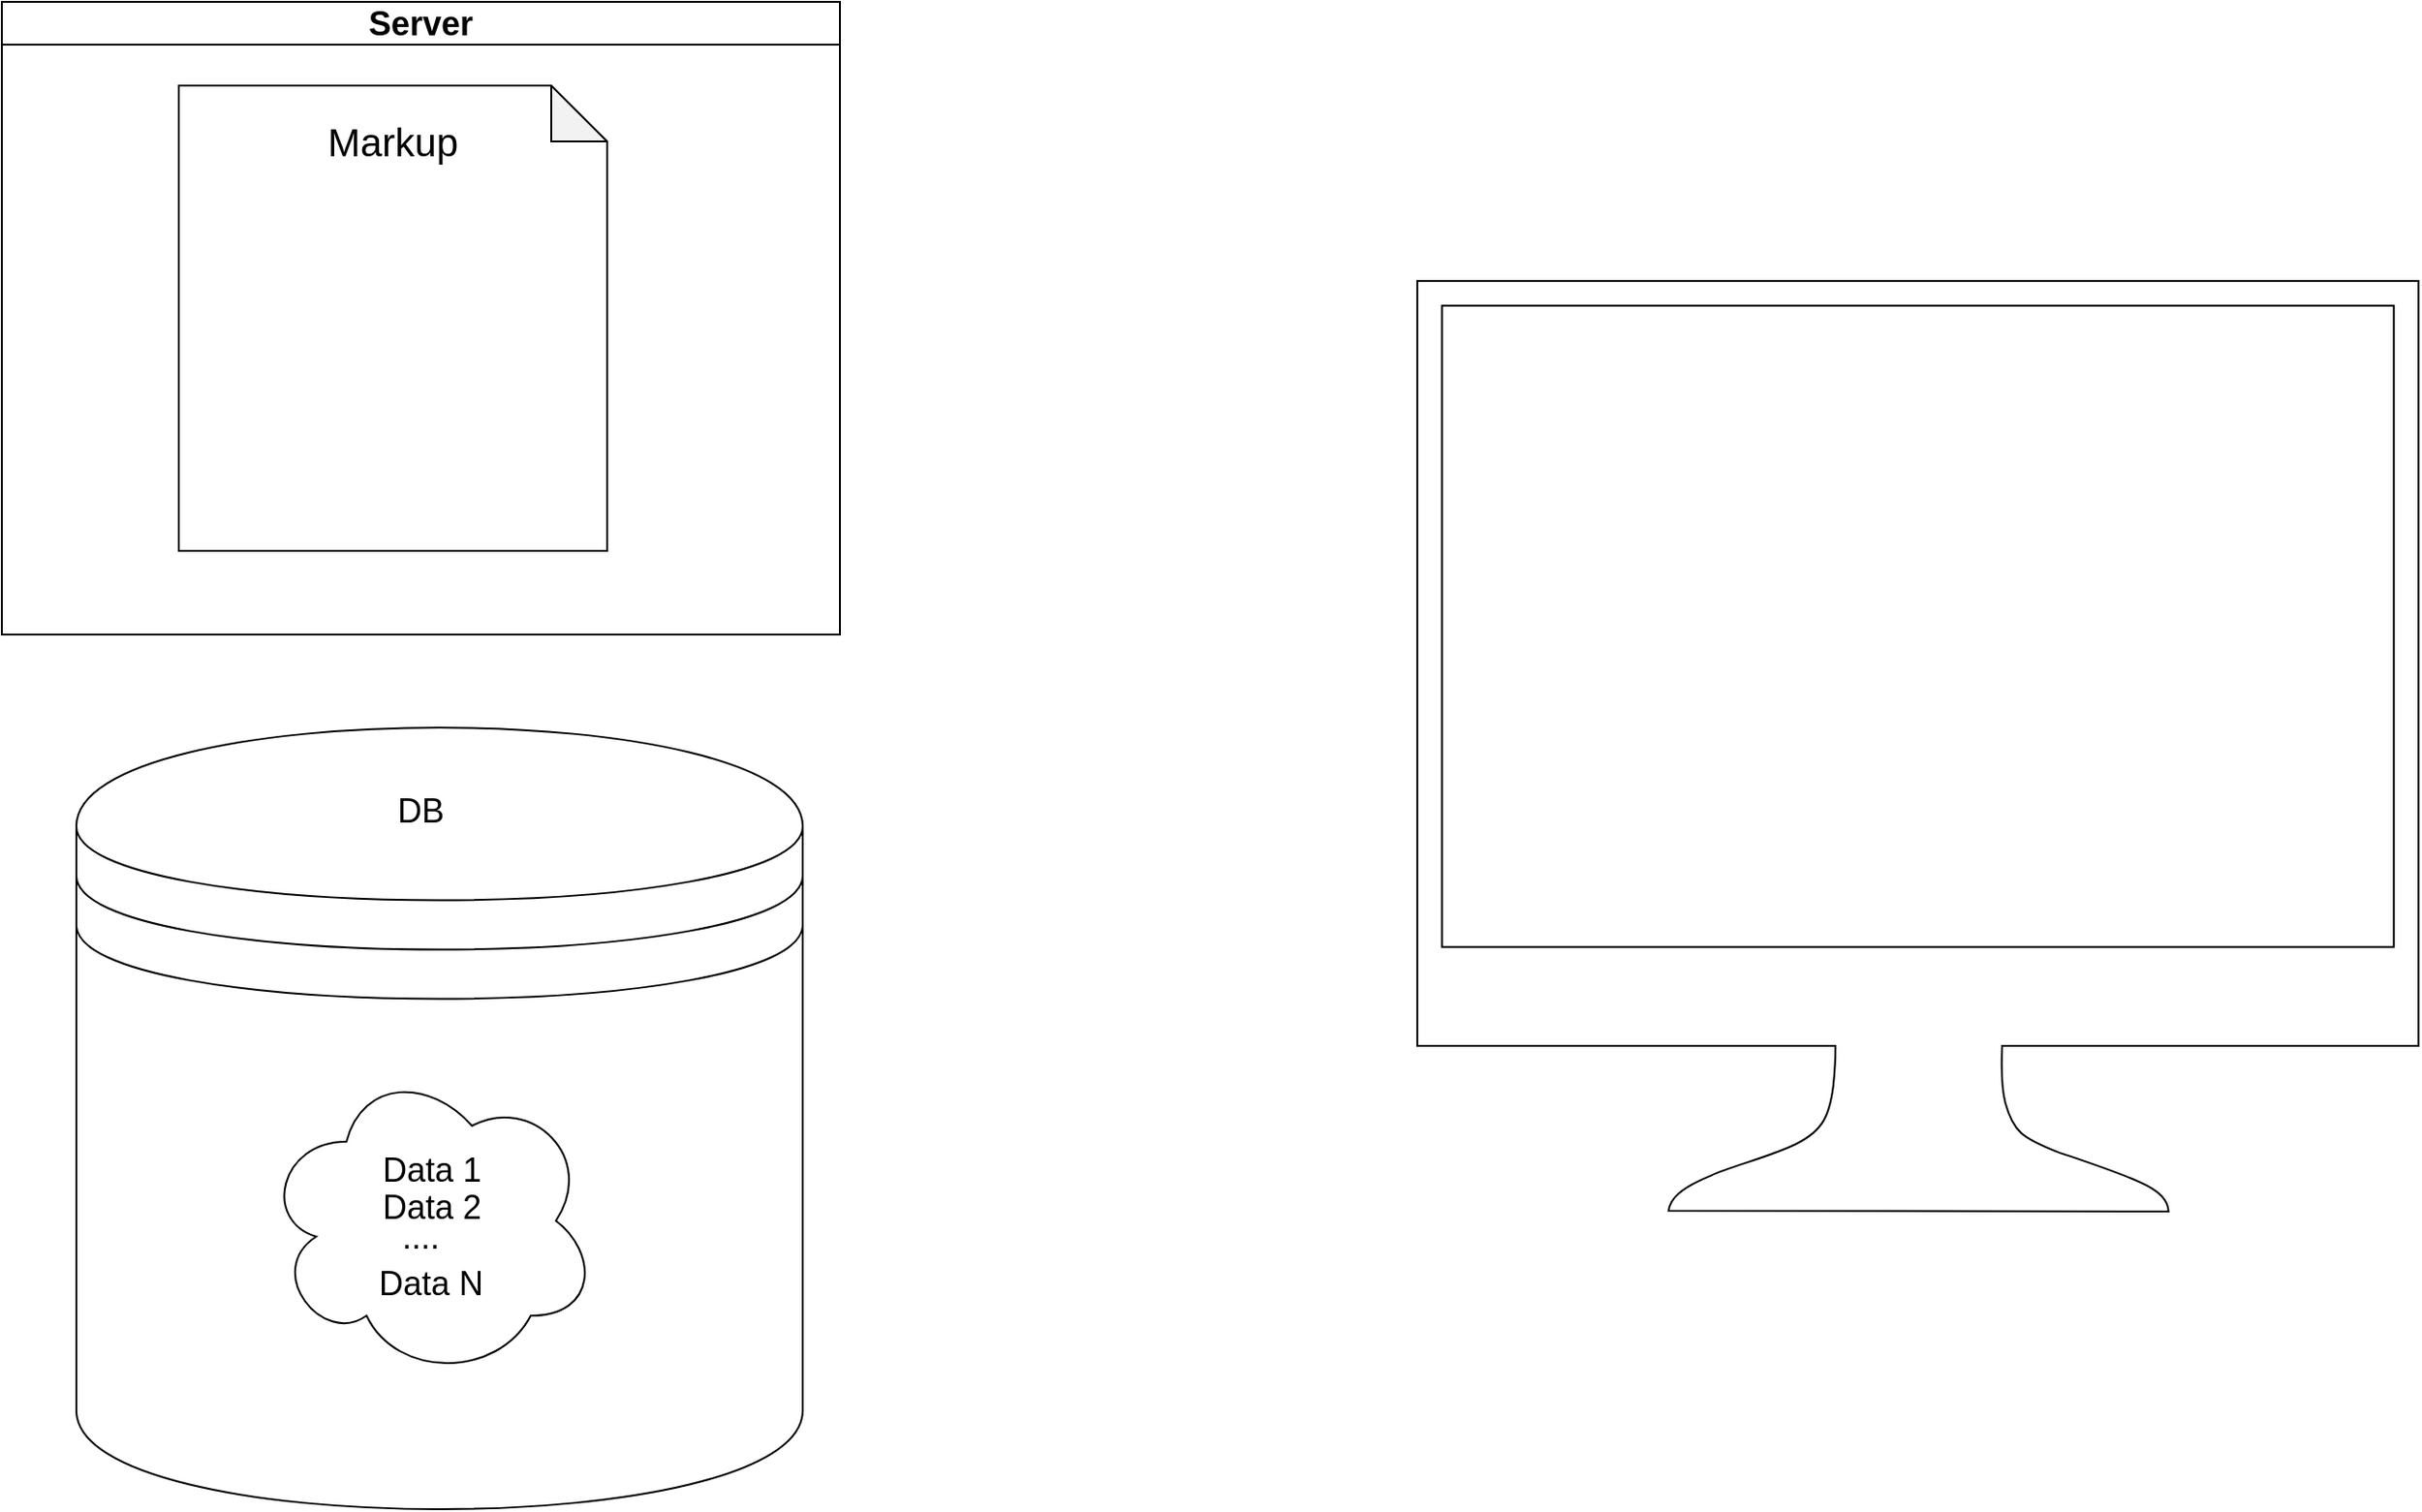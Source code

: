 <mxfile>
    <diagram id="j_AafGKrkRrts8JDxaIP" name="Page-1">
        <mxGraphModel dx="2010" dy="914" grid="1" gridSize="10" guides="1" tooltips="1" connect="1" arrows="1" fold="1" page="0" pageScale="1" pageWidth="850" pageHeight="1100" math="0" shadow="0">
            <root>
                <mxCell id="0"/>
                <mxCell id="1" parent="0"/>
                <mxCell id="4" value="" style="shape=datastore;whiteSpace=wrap;html=1;labelBackgroundColor=none;" parent="1" vertex="1">
                    <mxGeometry x="140" y="460" width="390" height="420" as="geometry"/>
                </mxCell>
                <mxCell id="3" value="&lt;font style=&quot;font-size: 18px;&quot;&gt;Server&lt;/font&gt;" style="swimlane;whiteSpace=wrap;html=1;" parent="1" vertex="1">
                    <mxGeometry x="100" y="70" width="450" height="340" as="geometry"/>
                </mxCell>
                <mxCell id="24" value="" style="group" vertex="1" connectable="0" parent="3">
                    <mxGeometry x="95" y="45" width="230" height="250" as="geometry"/>
                </mxCell>
                <mxCell id="10" value="" style="shape=note;whiteSpace=wrap;html=1;backgroundOutline=1;darkOpacity=0.05;labelBackgroundColor=none;" parent="24" vertex="1">
                    <mxGeometry width="230" height="250" as="geometry"/>
                </mxCell>
                <mxCell id="11" value="Markup" style="text;strokeColor=none;align=center;fillColor=none;html=1;verticalAlign=middle;whiteSpace=wrap;rounded=0;labelBackgroundColor=none;fontSize=21;" parent="24" vertex="1">
                    <mxGeometry x="80" y="15" width="70" height="30" as="geometry"/>
                </mxCell>
                <mxCell id="7" value="" style="sketch=0;pointerEvents=1;shadow=0;dashed=0;html=1;aspect=fixed;labelPosition=center;verticalLabelPosition=bottom;verticalAlign=top;align=center;outlineConnect=0;shape=mxgraph.vvd.monitor;" parent="1" vertex="1">
                    <mxGeometry x="860" y="220" width="537.63" height="500" as="geometry"/>
                </mxCell>
                <mxCell id="9" value="&lt;font style=&quot;font-size: 18px;&quot;&gt;DB&lt;/font&gt;" style="text;strokeColor=none;align=center;fillColor=none;html=1;verticalAlign=middle;whiteSpace=wrap;rounded=0;labelBackgroundColor=none;" parent="1" vertex="1">
                    <mxGeometry x="295" y="490" width="60" height="30" as="geometry"/>
                </mxCell>
                <mxCell id="23" value="" style="group" parent="1" vertex="1" connectable="0">
                    <mxGeometry x="190" y="640" width="270" height="170" as="geometry"/>
                </mxCell>
                <mxCell id="12" value="" style="ellipse;shape=cloud;whiteSpace=wrap;html=1;labelBackgroundColor=none;fontSize=18;" parent="23" vertex="1">
                    <mxGeometry x="50" width="180" height="170" as="geometry"/>
                </mxCell>
                <mxCell id="16" value="Data N" style="text;strokeColor=none;align=center;fillColor=none;html=1;verticalAlign=middle;whiteSpace=wrap;rounded=0;labelBackgroundColor=none;fontSize=18;" parent="23" vertex="1">
                    <mxGeometry x="105.89" y="108.8" width="69.11" height="20.4" as="geometry"/>
                </mxCell>
                <mxCell id="20" value="...." style="text;strokeColor=none;align=center;fillColor=none;html=1;verticalAlign=middle;whiteSpace=wrap;rounded=0;labelBackgroundColor=none;fontSize=18;" parent="23" vertex="1">
                    <mxGeometry x="106.071" y="83.4" width="57.857" height="20.4" as="geometry"/>
                </mxCell>
                <mxCell id="21" value="Data 2" style="text;strokeColor=none;align=center;fillColor=none;html=1;verticalAlign=middle;whiteSpace=wrap;rounded=0;labelBackgroundColor=none;fontSize=18;" parent="23" vertex="1">
                    <mxGeometry x="112.071" y="68" width="57.857" height="20.4" as="geometry"/>
                </mxCell>
                <mxCell id="22" value="Data 1" style="text;strokeColor=none;align=center;fillColor=none;html=1;verticalAlign=middle;whiteSpace=wrap;rounded=0;labelBackgroundColor=none;fontSize=18;" parent="23" vertex="1">
                    <mxGeometry x="112.071" y="47.6" width="57.857" height="20.4" as="geometry"/>
                </mxCell>
            </root>
        </mxGraphModel>
    </diagram>
</mxfile>